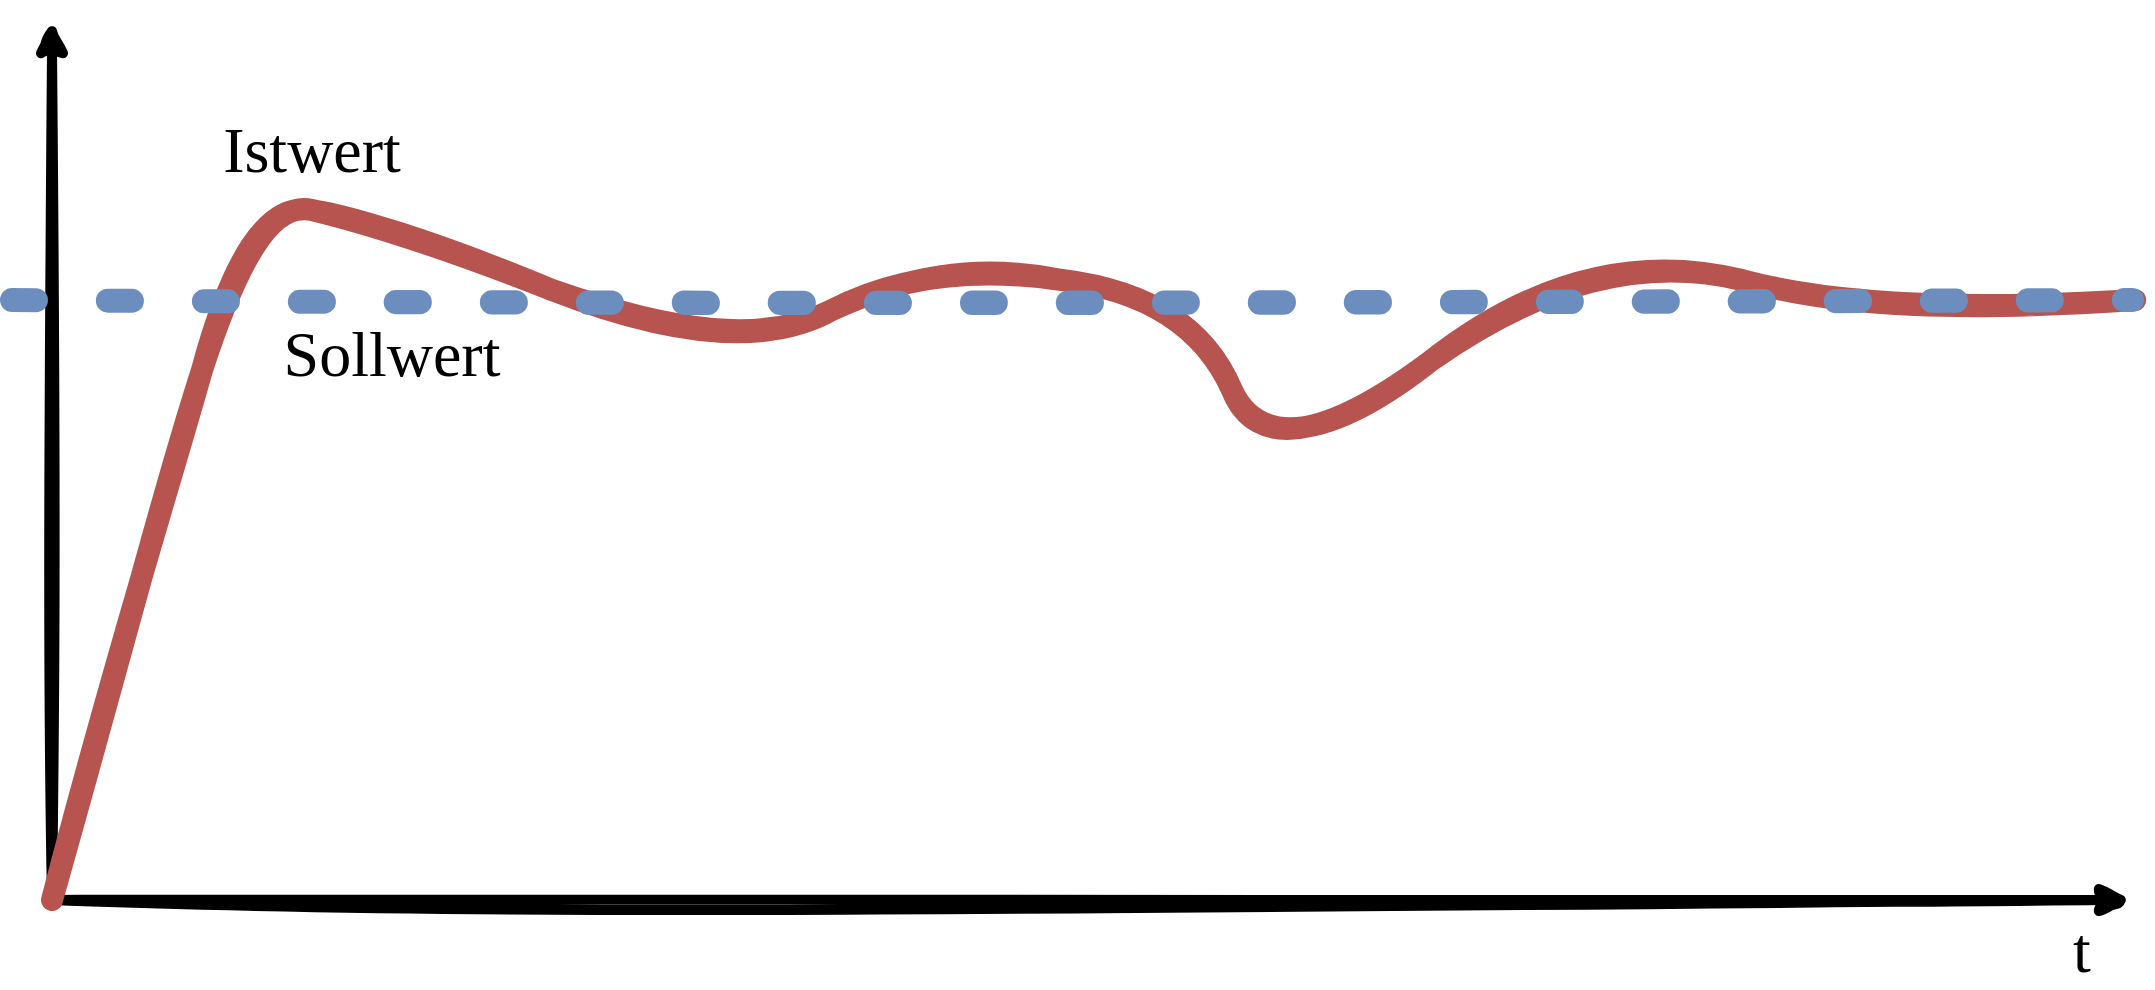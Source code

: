 <mxfile>
    <diagram id="-Si2NsP0vHukIP9rpYgy" name="Page-1">
        <mxGraphModel dx="1360" dy="913" grid="1" gridSize="10" guides="1" tooltips="1" connect="1" arrows="1" fold="1" page="1" pageScale="1" pageWidth="850" pageHeight="1100" math="0" shadow="0">
            <root>
                <mxCell id="0"/>
                <mxCell id="3" value="Untitled Layer" parent="0"/>
                <mxCell id="5" value="" style="endArrow=classic;html=1;sketch=1;curveFitting=1;jiggle=2;strokeWidth=5;" edge="1" parent="3">
                    <mxGeometry width="50" height="50" relative="1" as="geometry">
                        <mxPoint x="80" y="480" as="sourcePoint"/>
                        <mxPoint x="80" y="40" as="targetPoint"/>
                    </mxGeometry>
                </mxCell>
                <mxCell id="6" value="" style="endArrow=classic;html=1;sketch=1;curveFitting=1;jiggle=2;strokeWidth=5;" edge="1" parent="3">
                    <mxGeometry width="50" height="50" relative="1" as="geometry">
                        <mxPoint x="80" y="480" as="sourcePoint"/>
                        <mxPoint x="1120" y="480" as="targetPoint"/>
                    </mxGeometry>
                </mxCell>
                <mxCell id="7" value="" style="curved=1;endArrow=none;html=1;sketch=1;strokeWidth=11;endFill=0;fillColor=#f8cecc;strokeColor=#b85450;" edge="1" parent="3">
                    <mxGeometry width="50" height="50" relative="1" as="geometry">
                        <mxPoint x="80" y="480" as="sourcePoint"/>
                        <mxPoint x="1121.6" y="180" as="targetPoint"/>
                        <Array as="points">
                            <mxPoint x="130" y="300"/>
                            <mxPoint x="180" y="130"/>
                            <mxPoint x="240" y="140"/>
                            <mxPoint x="420" y="210"/>
                            <mxPoint x="520" y="160"/>
                            <mxPoint x="650" y="180"/>
                            <mxPoint x="690" y="270"/>
                            <mxPoint x="850" y="150"/>
                            <mxPoint x="1000" y="190"/>
                        </Array>
                    </mxGeometry>
                </mxCell>
                <mxCell id="8" value="" style="endArrow=none;dashed=1;html=1;dashPattern=1 3;strokeWidth=12;sketch=1;fillColor=#dae8fc;strokeColor=#6c8ebf;" edge="1" parent="3">
                    <mxGeometry width="50" height="50" relative="1" as="geometry">
                        <mxPoint x="60" y="180" as="sourcePoint"/>
                        <mxPoint x="1120" y="180" as="targetPoint"/>
                    </mxGeometry>
                </mxCell>
                <mxCell id="9" value="Istwert" style="text;html=1;strokeColor=none;fillColor=none;align=center;verticalAlign=middle;whiteSpace=wrap;rounded=0;opacity=50;fontFamily=Tahoma;fontSize=32;" vertex="1" parent="3">
                    <mxGeometry x="90" y="90" width="240" height="30" as="geometry"/>
                </mxCell>
                <mxCell id="10" value="Sollwert" style="text;html=1;strokeColor=none;fillColor=none;align=center;verticalAlign=middle;whiteSpace=wrap;rounded=0;opacity=50;fontFamily=Tahoma;fontSize=32;" vertex="1" parent="3">
                    <mxGeometry x="130" y="192" width="240" height="30" as="geometry"/>
                </mxCell>
                <mxCell id="11" value="&lt;font style=&quot;font-size: 32px;&quot;&gt;t&lt;/font&gt;" style="text;html=1;strokeColor=none;fillColor=none;align=center;verticalAlign=middle;whiteSpace=wrap;rounded=0;opacity=50;fontFamily=Tahoma;fontSize=32;" vertex="1" parent="3">
                    <mxGeometry x="1070" y="490" width="50" height="30" as="geometry"/>
                </mxCell>
            </root>
        </mxGraphModel>
    </diagram>
</mxfile>